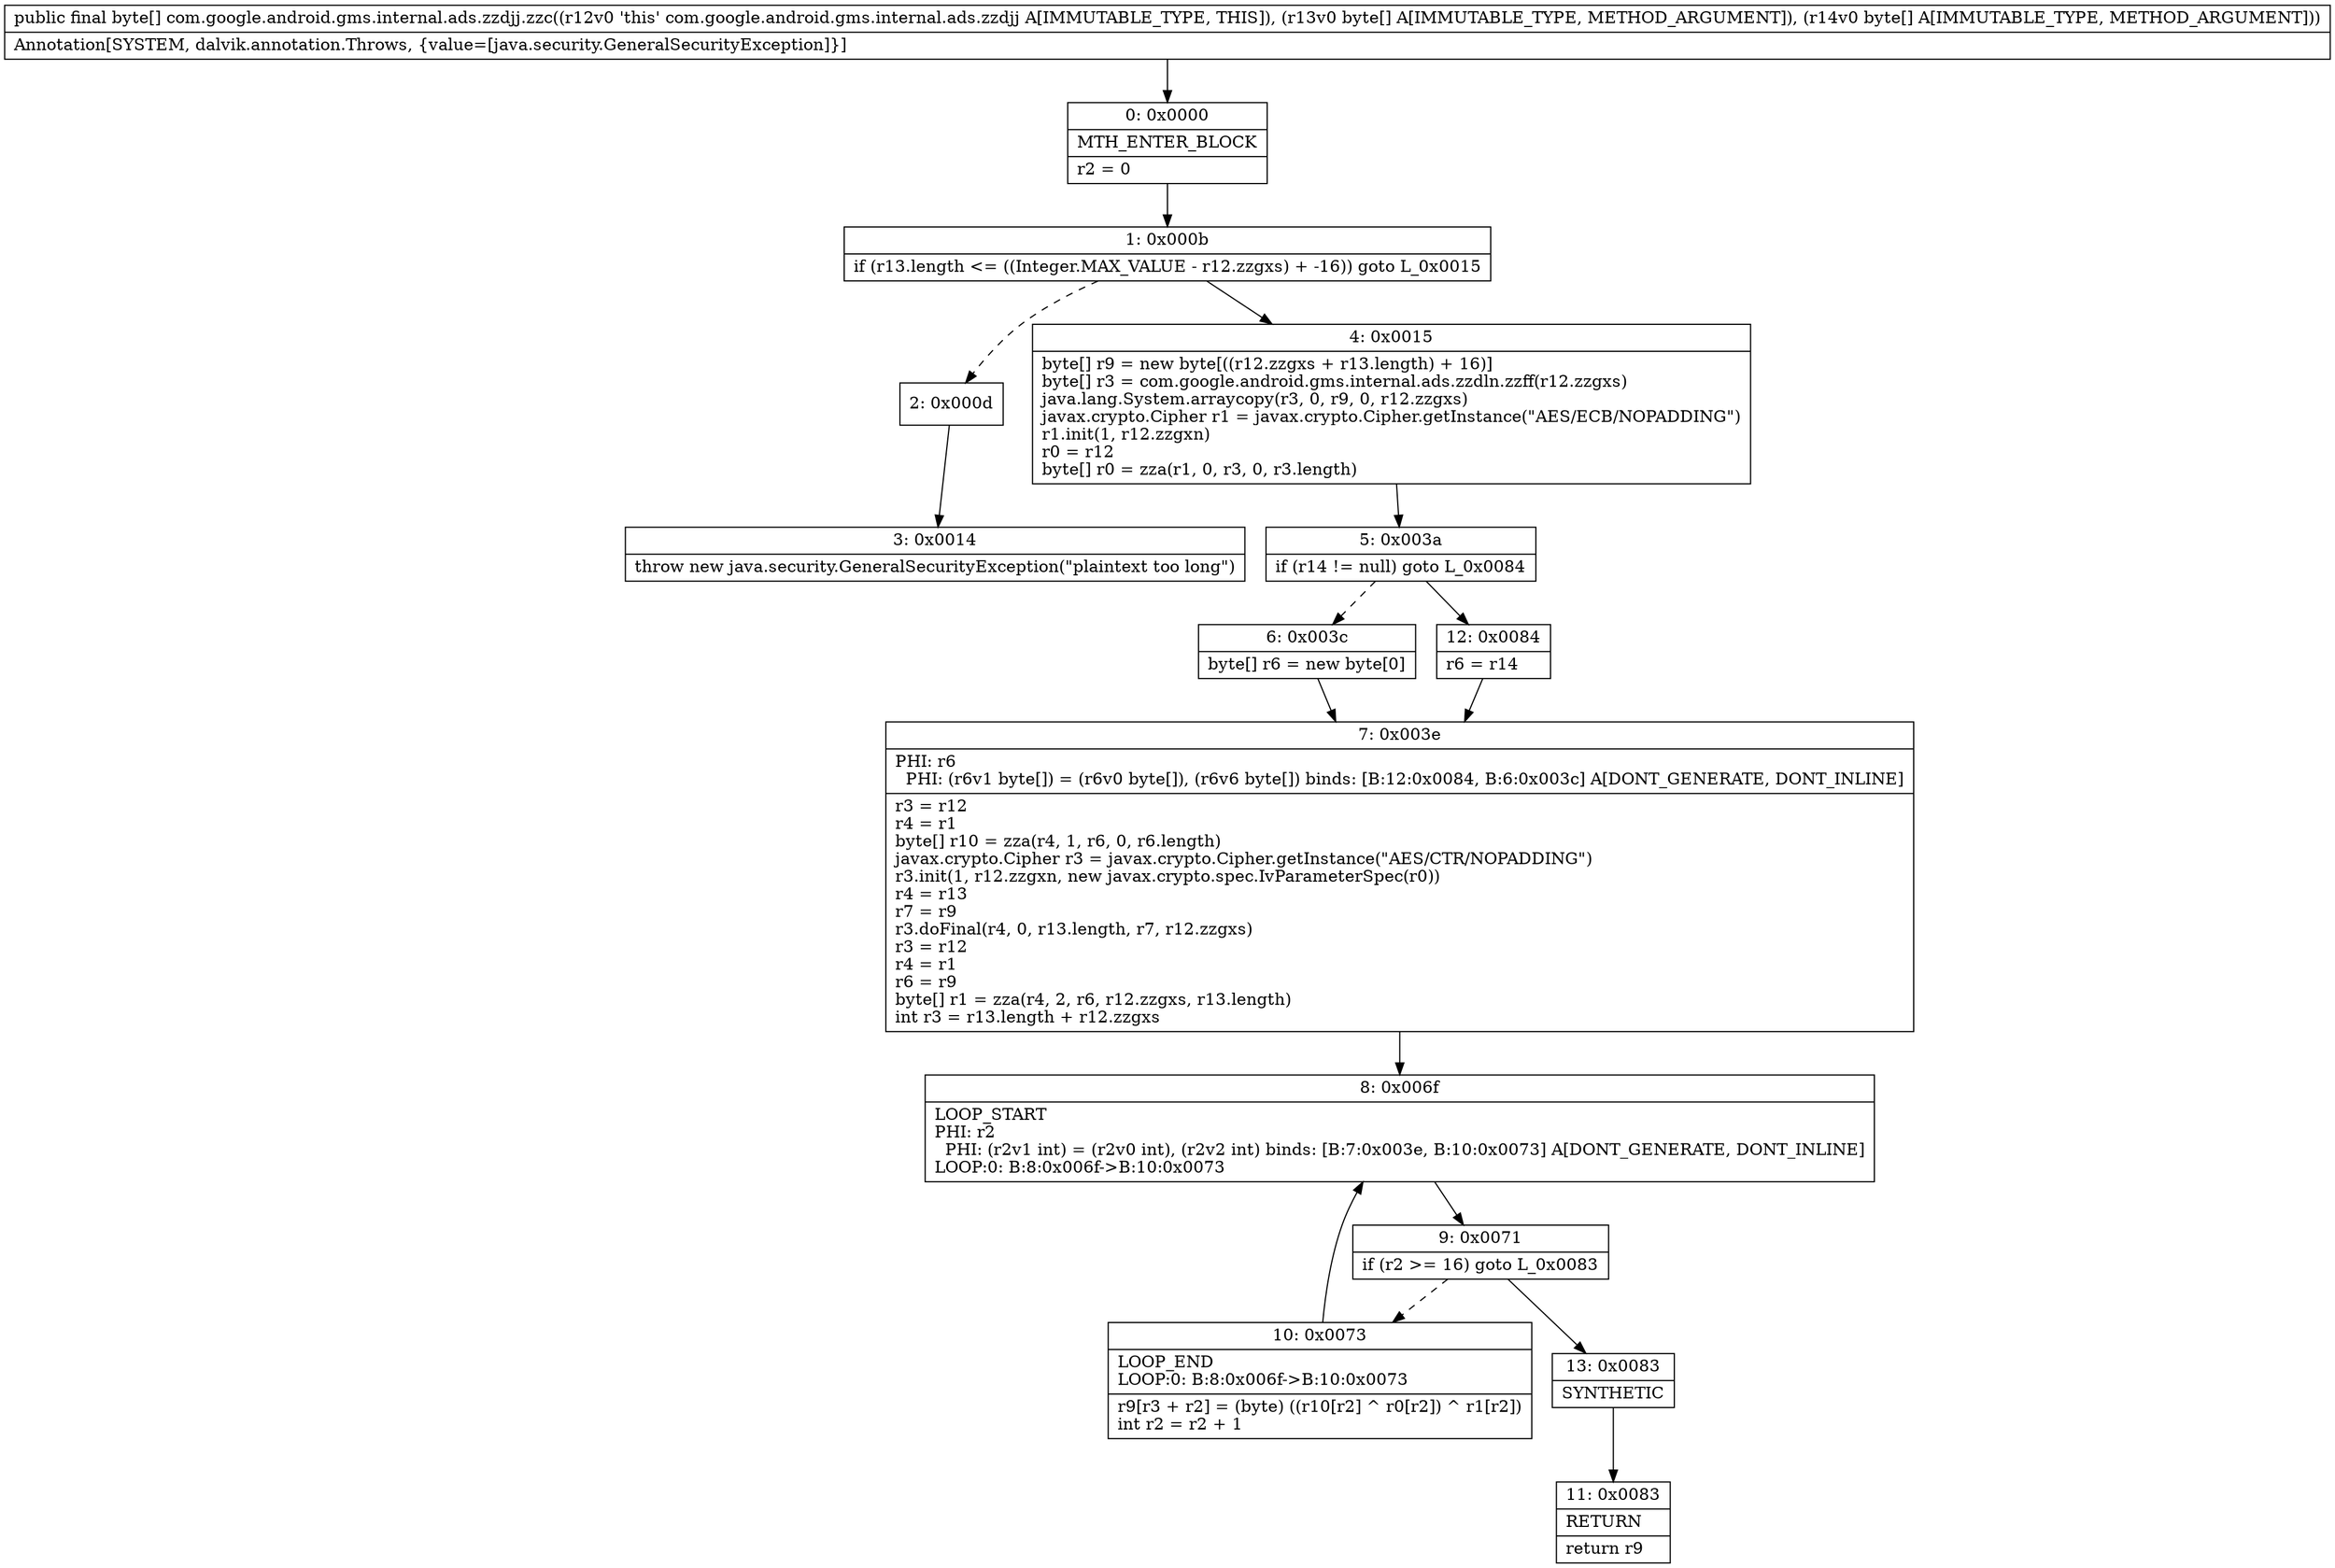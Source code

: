 digraph "CFG forcom.google.android.gms.internal.ads.zzdjj.zzc([B[B)[B" {
Node_0 [shape=record,label="{0\:\ 0x0000|MTH_ENTER_BLOCK\l|r2 = 0\l}"];
Node_1 [shape=record,label="{1\:\ 0x000b|if (r13.length \<= ((Integer.MAX_VALUE \- r12.zzgxs) + \-16)) goto L_0x0015\l}"];
Node_2 [shape=record,label="{2\:\ 0x000d}"];
Node_3 [shape=record,label="{3\:\ 0x0014|throw new java.security.GeneralSecurityException(\"plaintext too long\")\l}"];
Node_4 [shape=record,label="{4\:\ 0x0015|byte[] r9 = new byte[((r12.zzgxs + r13.length) + 16)]\lbyte[] r3 = com.google.android.gms.internal.ads.zzdln.zzff(r12.zzgxs)\ljava.lang.System.arraycopy(r3, 0, r9, 0, r12.zzgxs)\ljavax.crypto.Cipher r1 = javax.crypto.Cipher.getInstance(\"AES\/ECB\/NOPADDING\")\lr1.init(1, r12.zzgxn)\lr0 = r12\lbyte[] r0 = zza(r1, 0, r3, 0, r3.length)\l}"];
Node_5 [shape=record,label="{5\:\ 0x003a|if (r14 != null) goto L_0x0084\l}"];
Node_6 [shape=record,label="{6\:\ 0x003c|byte[] r6 = new byte[0]\l}"];
Node_7 [shape=record,label="{7\:\ 0x003e|PHI: r6 \l  PHI: (r6v1 byte[]) = (r6v0 byte[]), (r6v6 byte[]) binds: [B:12:0x0084, B:6:0x003c] A[DONT_GENERATE, DONT_INLINE]\l|r3 = r12\lr4 = r1\lbyte[] r10 = zza(r4, 1, r6, 0, r6.length)\ljavax.crypto.Cipher r3 = javax.crypto.Cipher.getInstance(\"AES\/CTR\/NOPADDING\")\lr3.init(1, r12.zzgxn, new javax.crypto.spec.IvParameterSpec(r0))\lr4 = r13\lr7 = r9\lr3.doFinal(r4, 0, r13.length, r7, r12.zzgxs)\lr3 = r12\lr4 = r1\lr6 = r9\lbyte[] r1 = zza(r4, 2, r6, r12.zzgxs, r13.length)\lint r3 = r13.length + r12.zzgxs\l}"];
Node_8 [shape=record,label="{8\:\ 0x006f|LOOP_START\lPHI: r2 \l  PHI: (r2v1 int) = (r2v0 int), (r2v2 int) binds: [B:7:0x003e, B:10:0x0073] A[DONT_GENERATE, DONT_INLINE]\lLOOP:0: B:8:0x006f\-\>B:10:0x0073\l}"];
Node_9 [shape=record,label="{9\:\ 0x0071|if (r2 \>= 16) goto L_0x0083\l}"];
Node_10 [shape=record,label="{10\:\ 0x0073|LOOP_END\lLOOP:0: B:8:0x006f\-\>B:10:0x0073\l|r9[r3 + r2] = (byte) ((r10[r2] ^ r0[r2]) ^ r1[r2])\lint r2 = r2 + 1\l}"];
Node_11 [shape=record,label="{11\:\ 0x0083|RETURN\l|return r9\l}"];
Node_12 [shape=record,label="{12\:\ 0x0084|r6 = r14\l}"];
Node_13 [shape=record,label="{13\:\ 0x0083|SYNTHETIC\l}"];
MethodNode[shape=record,label="{public final byte[] com.google.android.gms.internal.ads.zzdjj.zzc((r12v0 'this' com.google.android.gms.internal.ads.zzdjj A[IMMUTABLE_TYPE, THIS]), (r13v0 byte[] A[IMMUTABLE_TYPE, METHOD_ARGUMENT]), (r14v0 byte[] A[IMMUTABLE_TYPE, METHOD_ARGUMENT]))  | Annotation[SYSTEM, dalvik.annotation.Throws, \{value=[java.security.GeneralSecurityException]\}]\l}"];
MethodNode -> Node_0;
Node_0 -> Node_1;
Node_1 -> Node_2[style=dashed];
Node_1 -> Node_4;
Node_2 -> Node_3;
Node_4 -> Node_5;
Node_5 -> Node_6[style=dashed];
Node_5 -> Node_12;
Node_6 -> Node_7;
Node_7 -> Node_8;
Node_8 -> Node_9;
Node_9 -> Node_10[style=dashed];
Node_9 -> Node_13;
Node_10 -> Node_8;
Node_12 -> Node_7;
Node_13 -> Node_11;
}

